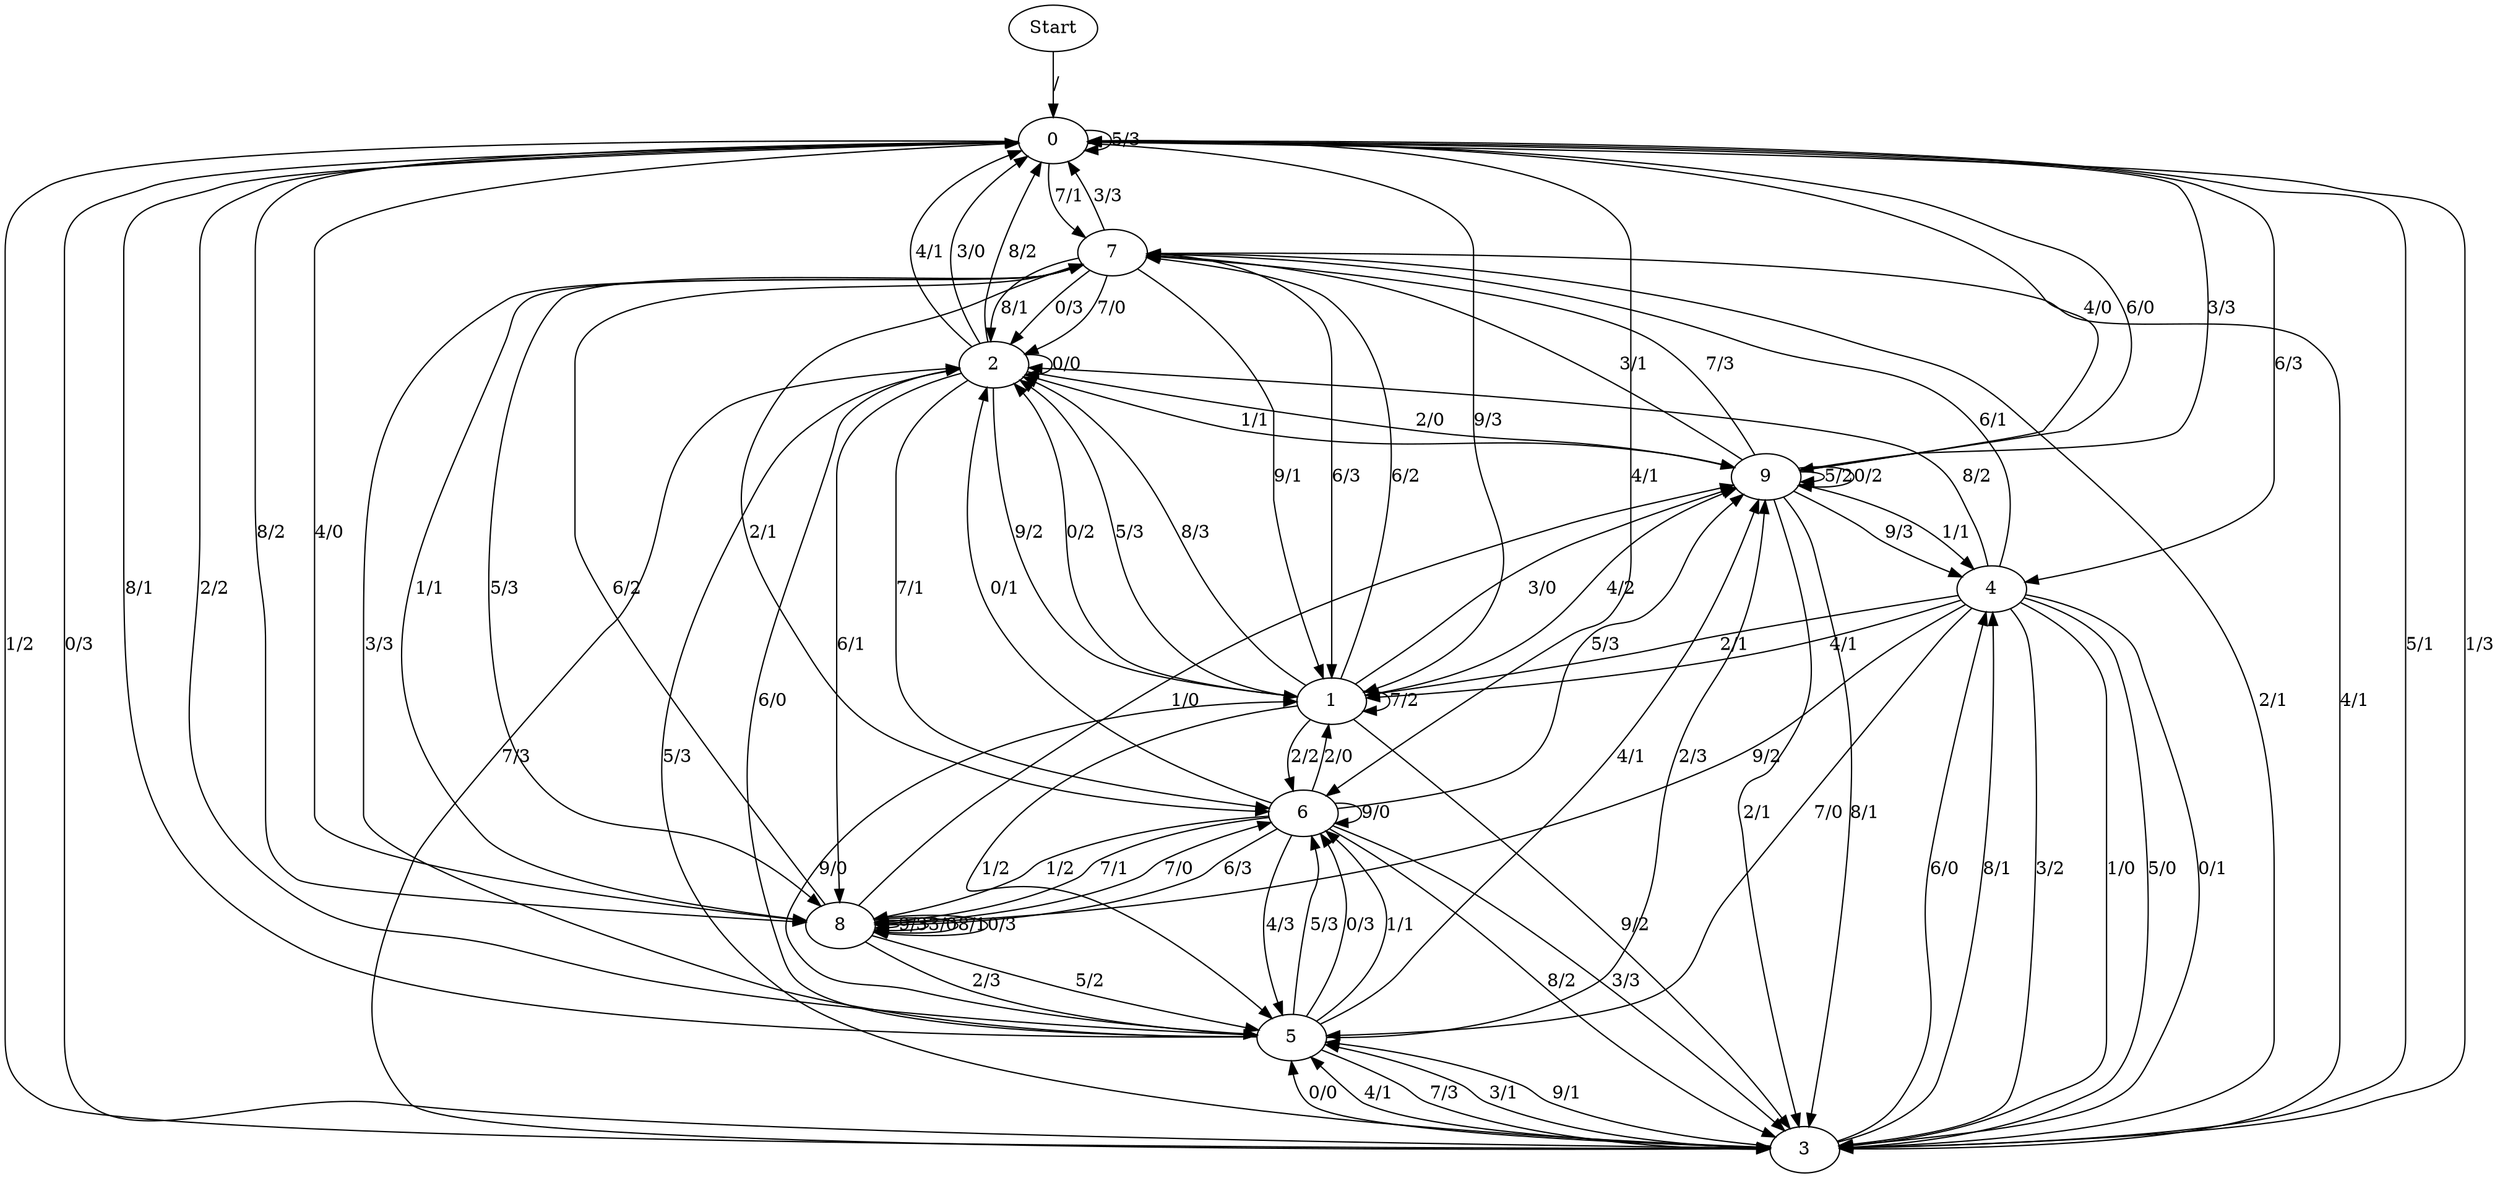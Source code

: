 digraph {
	Start -> 0 [label="/"]
	0 -> 7 [label="7/1"]
	0 -> 5 [label="2/2"]
	0 -> 3 [label="1/2"]
	0 -> 4 [label="6/3"]
	0 -> 3 [label="0/3"]
	0 -> 6 [label="4/1"]
	0 -> 8 [label="8/2"]
	0 -> 1 [label="9/3"]
	0 -> 0 [label="5/3"]
	0 -> 9 [label="3/3"]
	5 -> 6 [label="5/3"]
	5 -> 1 [label="9/0"]
	5 -> 7 [label="3/3"]
	5 -> 0 [label="8/1"]
	5 -> 3 [label="7/3"]
	5 -> 6 [label="0/3"]
	5 -> 6 [label="1/1"]
	5 -> 9 [label="2/3"]
	5 -> 2 [label="6/0"]
	5 -> 9 [label="4/1"]
	7 -> 3 [label="4/1"]
	7 -> 1 [label="6/3"]
	7 -> 2 [label="0/3"]
	7 -> 2 [label="7/0"]
	7 -> 0 [label="3/3"]
	7 -> 8 [label="1/1"]
	7 -> 1 [label="9/1"]
	7 -> 8 [label="5/3"]
	7 -> 2 [label="8/1"]
	7 -> 6 [label="2/1"]
	1 -> 9 [label="4/2"]
	1 -> 1 [label="7/2"]
	1 -> 9 [label="3/0"]
	1 -> 6 [label="2/2"]
	1 -> 2 [label="0/2"]
	1 -> 7 [label="6/2"]
	1 -> 3 [label="9/2"]
	1 -> 2 [label="5/3"]
	1 -> 5 [label="1/2"]
	1 -> 2 [label="8/3"]
	9 -> 7 [label="3/1"]
	9 -> 4 [label="9/3"]
	9 -> 3 [label="2/1"]
	9 -> 7 [label="7/3"]
	9 -> 0 [label="4/0"]
	9 -> 4 [label="1/1"]
	9 -> 9 [label="5/2"]
	9 -> 9 [label="0/2"]
	9 -> 0 [label="6/0"]
	9 -> 3 [label="8/1"]
	4 -> 3 [label="3/2"]
	4 -> 3 [label="1/0"]
	4 -> 7 [label="6/1"]
	4 -> 5 [label="7/0"]
	4 -> 1 [label="2/1"]
	4 -> 3 [label="5/0"]
	4 -> 8 [label="9/2"]
	4 -> 3 [label="0/1"]
	4 -> 2 [label="8/2"]
	4 -> 1 [label="4/1"]
	3 -> 5 [label="3/1"]
	3 -> 5 [label="9/1"]
	3 -> 5 [label="0/0"]
	3 -> 4 [label="6/0"]
	3 -> 7 [label="2/1"]
	3 -> 0 [label="5/1"]
	3 -> 2 [label="7/3"]
	3 -> 0 [label="1/3"]
	3 -> 5 [label="4/1"]
	3 -> 4 [label="8/1"]
	8 -> 8 [label="9/3"]
	8 -> 5 [label="2/3"]
	8 -> 0 [label="4/0"]
	8 -> 8 [label="3/0"]
	8 -> 7 [label="6/2"]
	8 -> 6 [label="7/0"]
	8 -> 9 [label="1/0"]
	8 -> 5 [label="5/2"]
	8 -> 8 [label="8/1"]
	8 -> 8 [label="0/3"]
	6 -> 1 [label="2/0"]
	6 -> 2 [label="0/1"]
	6 -> 9 [label="5/3"]
	6 -> 5 [label="4/3"]
	6 -> 8 [label="6/3"]
	6 -> 3 [label="8/2"]
	6 -> 6 [label="9/0"]
	6 -> 8 [label="1/2"]
	6 -> 3 [label="3/3"]
	6 -> 8 [label="7/1"]
	2 -> 0 [label="8/2"]
	2 -> 1 [label="9/2"]
	2 -> 2 [label="0/0"]
	2 -> 8 [label="6/1"]
	2 -> 6 [label="7/1"]
	2 -> 0 [label="3/0"]
	2 -> 0 [label="4/1"]
	2 -> 9 [label="2/0"]
	2 -> 3 [label="5/3"]
	2 -> 9 [label="1/1"]
}